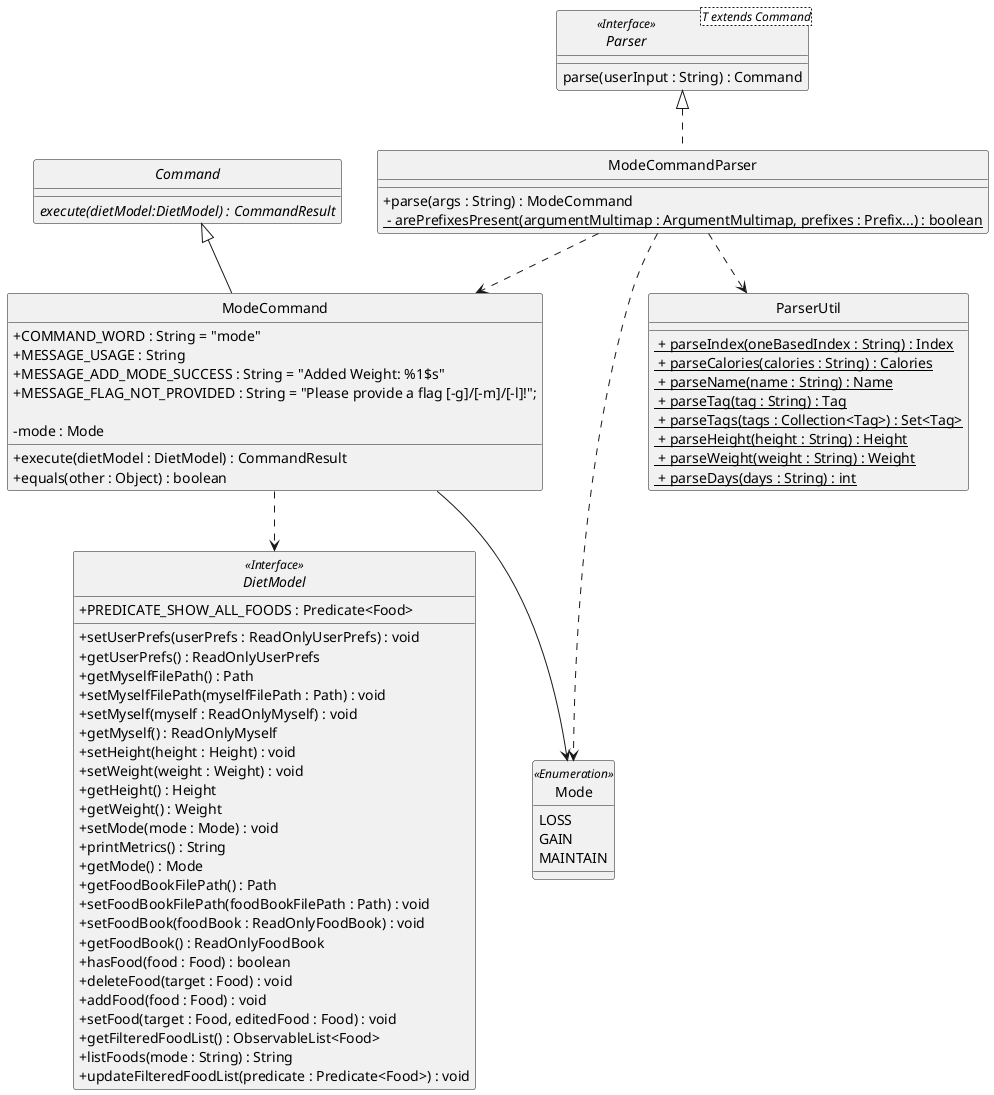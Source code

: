 @startuml
/' @author @jarrod-bob'/
/' Got inspiration and adapted
from https://github.com/AY1920S2-CS2103T-W12-1/main/blob/master/docs/images/DeliveredClassDiagram.png '/

skinparam backgroundColor #ffffff
skinparam classAttributeIconSize 0
hide circle

class ModeCommandParser implements Parser {
    /' Methods '/
    + parse(args : String) : ModeCommand
    <u> - arePrefixesPresent(argumentMultimap : ArgumentMultimap, prefixes : Prefix...) : boolean
}

interface Parser<T extends Command> <<Interface>> {
    parse(userInput : String) : Command
}

abstract class Command {
    {abstract} execute(dietModel:DietModel) : CommandResult
}

class ModeCommand extends Command {
    /' Fields '/
    + COMMAND_WORD : String = "mode"
    + MESSAGE_USAGE : String
    + MESSAGE_ADD_MODE_SUCCESS : String = "Added Weight: %1$s"
    + MESSAGE_FLAG_NOT_PROVIDED : String = "Please provide a flag [-g]/[-m]/[-l]!";

    - mode : Mode

    /' Methods '/
    + execute(dietModel : DietModel) : CommandResult
    + equals(other : Object) : boolean

}

interface DietModel <<Interface>> {
    + PREDICATE_SHOW_ALL_FOODS : Predicate<Food>

    + setUserPrefs(userPrefs : ReadOnlyUserPrefs) : void
    + getUserPrefs() : ReadOnlyUserPrefs
    + getMyselfFilePath() : Path
    + setMyselfFilePath(myselfFilePath : Path) : void
    + setMyself(myself : ReadOnlyMyself) : void
    + getMyself() : ReadOnlyMyself
    + setHeight(height : Height) : void
    + setWeight(weight : Weight) : void
    + getHeight() : Height
    + getWeight() : Weight
    + setMode(mode : Mode) : void
    + printMetrics() : String
    + getMode() : Mode
    + getFoodBookFilePath() : Path
    + setFoodBookFilePath(foodBookFilePath : Path) : void
    + setFoodBook(foodBook : ReadOnlyFoodBook) : void
    + getFoodBook() : ReadOnlyFoodBook
    + hasFood(food : Food) : boolean
    + deleteFood(target : Food) : void
    + addFood(food : Food) : void
    + setFood(target : Food, editedFood : Food) : void
    + getFilteredFoodList() : ObservableList<Food>
    + listFoods(mode : String) : String
    + updateFilteredFoodList(predicate : Predicate<Food>) : void
}

enum Mode <<Enumeration>> {
    /' Fields '/
    LOSS
    GAIN
    MAINTAIN
}

class ParserUtil {
    <u> + parseIndex(oneBasedIndex : String) : Index
    <u> + parseCalories(calories : String) : Calories
    <u> + parseName(name : String) : Name
    <u> + parseTag(tag : String) : Tag
    <u> + parseTags(tags : Collection<Tag>) : Set<Tag>
    <u> + parseHeight(height : String) : Height
    <u> + parseWeight(weight : String) : Weight
    <u> + parseDays(days : String) : int
}

ModeCommand ..> DietModel
ModeCommandParser ..> ModeCommand
ModeCommandParser ..> Mode
ModeCommandParser ..> ParserUtil
ModeCommand --> Mode



@enduml
